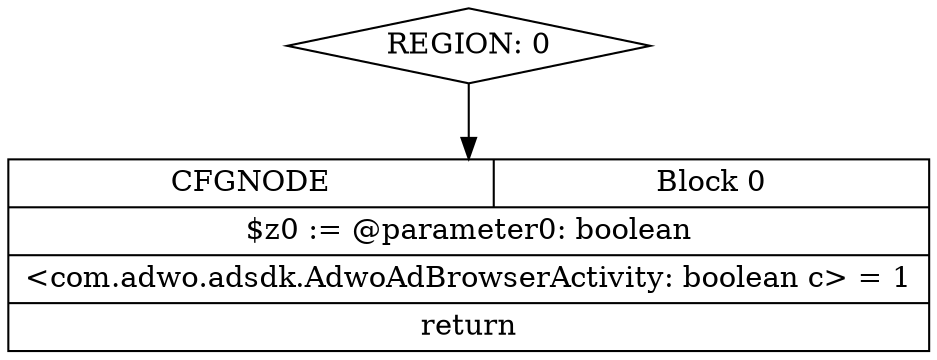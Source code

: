 digraph "a" {
    node [shape=record];
    "REGION: 0" [shape=diamond,];
    "CFGNODE: Block #0" [label="{{ CFGNODE| Block 0}|$z0 := @parameter0: boolean|\<com.adwo.adsdk.AdwoAdBrowserActivity: boolean c\> = 1|return}",];
    "REGION: 0"->"CFGNODE: Block #0";
}
